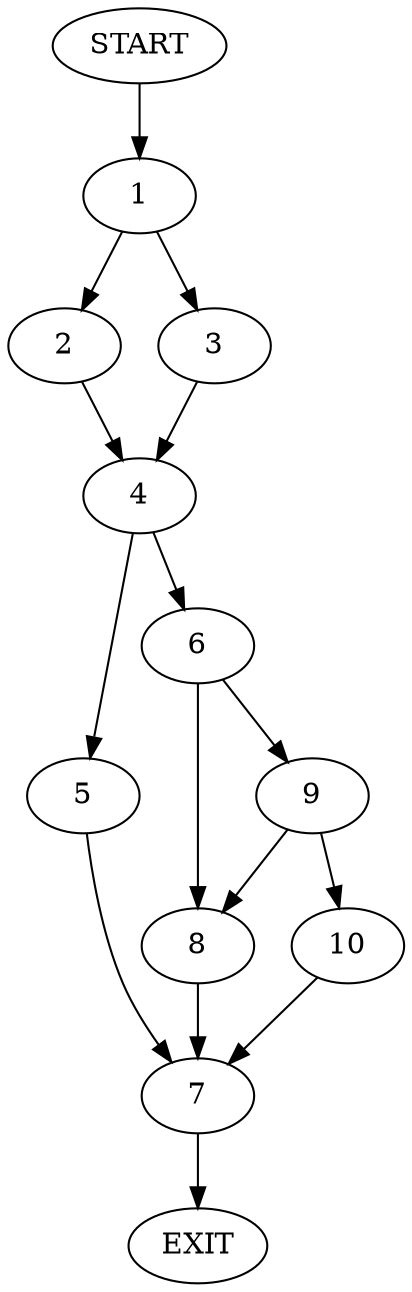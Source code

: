 digraph {
0 [label="START"]
11 [label="EXIT"]
0 -> 1
1 -> 2
1 -> 3
3 -> 4
2 -> 4
4 -> 5
4 -> 6
5 -> 7
6 -> 8
6 -> 9
7 -> 11
8 -> 7
9 -> 10
9 -> 8
10 -> 7
}
